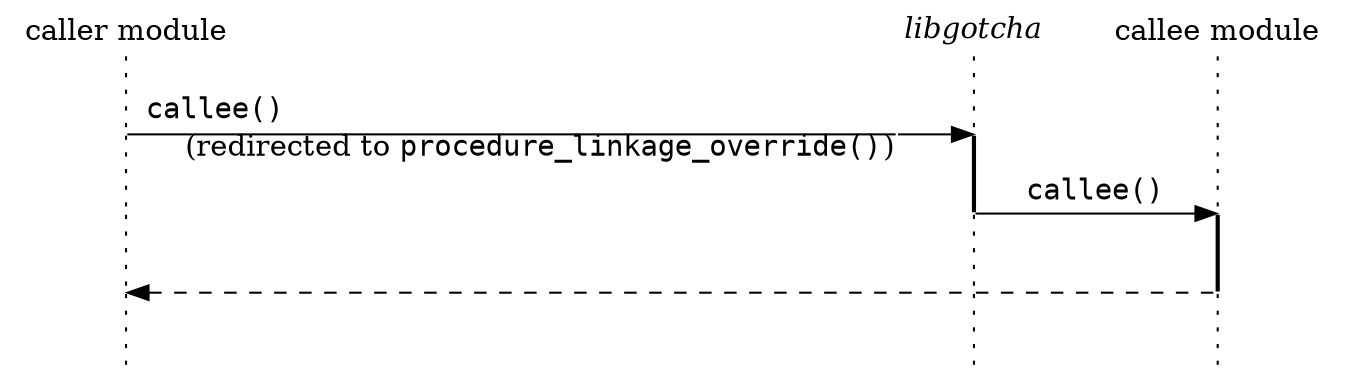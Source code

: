 strict digraph {
	edge [arrowhead=none];
	node [shape=none, width=0, height=0, label=""];

	caller [label="caller module"];
	gotcha [label=<<i>libgotcha</i>>];
	callee [label="callee module"];

	{
		// This weight must be at least the number of horizontal arrows.
		edge [style=dotted, weight=3];

		caller -> callerA -> callerB -> callerC -> callerD;

		gotcha -> gotchaA;
		gotchaA -> gotchaB [style=solid, penwidth=2];
		gotchaB -> gotchaC -> gotchaD;

		callee -> calleeA -> calleeB;
		calleeB -> calleeC [style=solid, penwidth=2];
		calleeC -> calleeD;
	}

	{
		rank=same;
		callerA -> controlA [label=<<font face="monospace">callee()</font>                                                               >, headlabel=<(redirected to <font face="monospace">procedure_linkage_override()</font>)>];
		controlA -> gotchaA [arrowhead=normal];
	}

	{
		rank=same;
		gotchaB -> calleeB [label="callee()", fontname="monospace", arrowhead=normal];
	}

	{
		rank=same;
		callerC -> gotchaC [style=dashed, arrowhead=normal, dir=back];
		gotchaC -> calleeC [style=dashed];
	}
}
